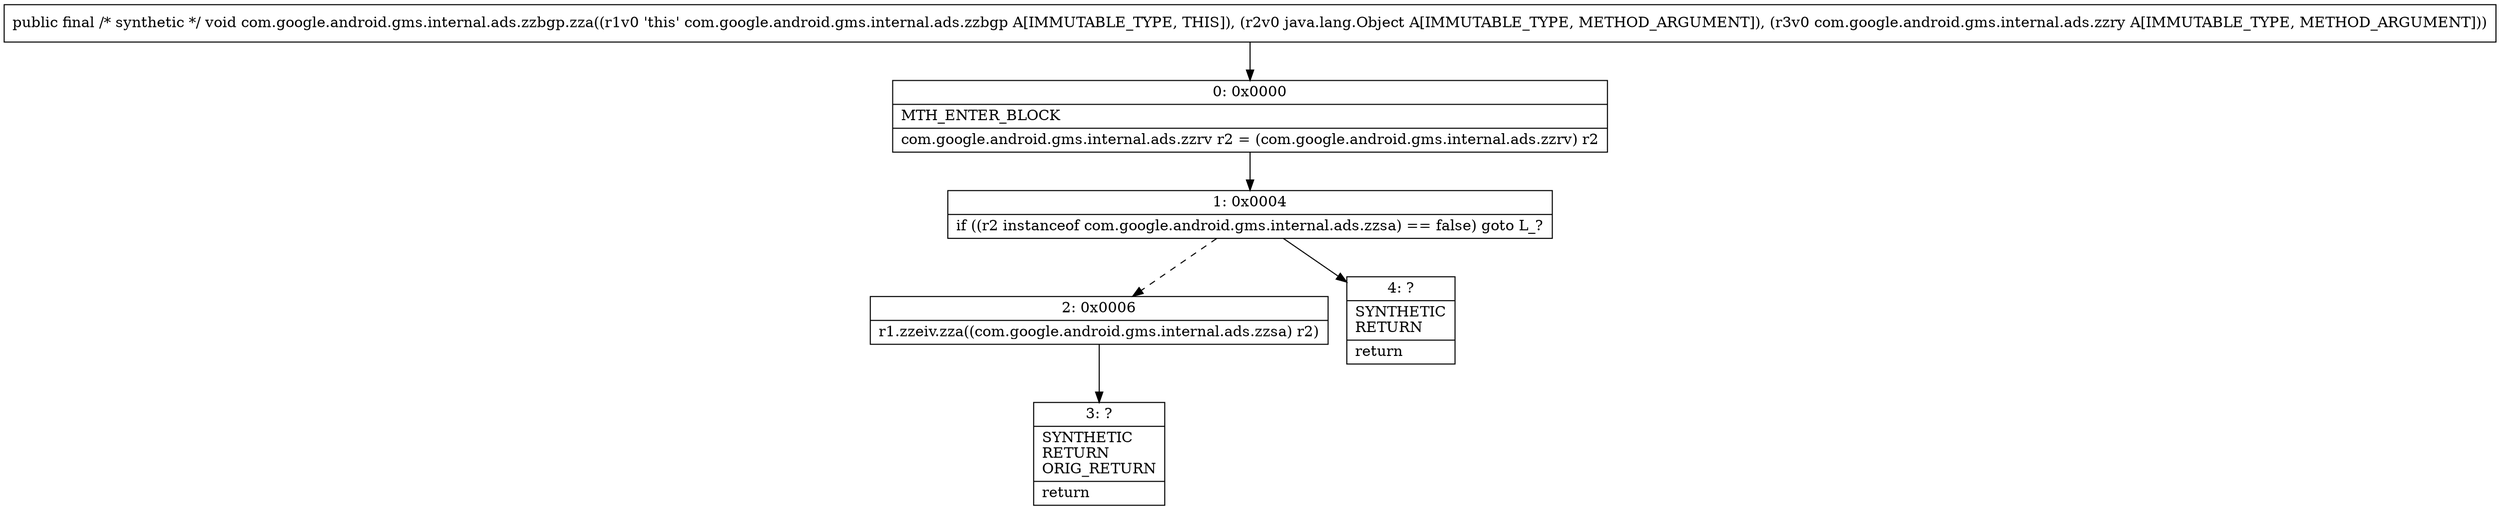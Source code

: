 digraph "CFG forcom.google.android.gms.internal.ads.zzbgp.zza(Ljava\/lang\/Object;Lcom\/google\/android\/gms\/internal\/ads\/zzry;)V" {
Node_0 [shape=record,label="{0\:\ 0x0000|MTH_ENTER_BLOCK\l|com.google.android.gms.internal.ads.zzrv r2 = (com.google.android.gms.internal.ads.zzrv) r2\l}"];
Node_1 [shape=record,label="{1\:\ 0x0004|if ((r2 instanceof com.google.android.gms.internal.ads.zzsa) == false) goto L_?\l}"];
Node_2 [shape=record,label="{2\:\ 0x0006|r1.zzeiv.zza((com.google.android.gms.internal.ads.zzsa) r2)\l}"];
Node_3 [shape=record,label="{3\:\ ?|SYNTHETIC\lRETURN\lORIG_RETURN\l|return\l}"];
Node_4 [shape=record,label="{4\:\ ?|SYNTHETIC\lRETURN\l|return\l}"];
MethodNode[shape=record,label="{public final \/* synthetic *\/ void com.google.android.gms.internal.ads.zzbgp.zza((r1v0 'this' com.google.android.gms.internal.ads.zzbgp A[IMMUTABLE_TYPE, THIS]), (r2v0 java.lang.Object A[IMMUTABLE_TYPE, METHOD_ARGUMENT]), (r3v0 com.google.android.gms.internal.ads.zzry A[IMMUTABLE_TYPE, METHOD_ARGUMENT])) }"];
MethodNode -> Node_0;
Node_0 -> Node_1;
Node_1 -> Node_2[style=dashed];
Node_1 -> Node_4;
Node_2 -> Node_3;
}

